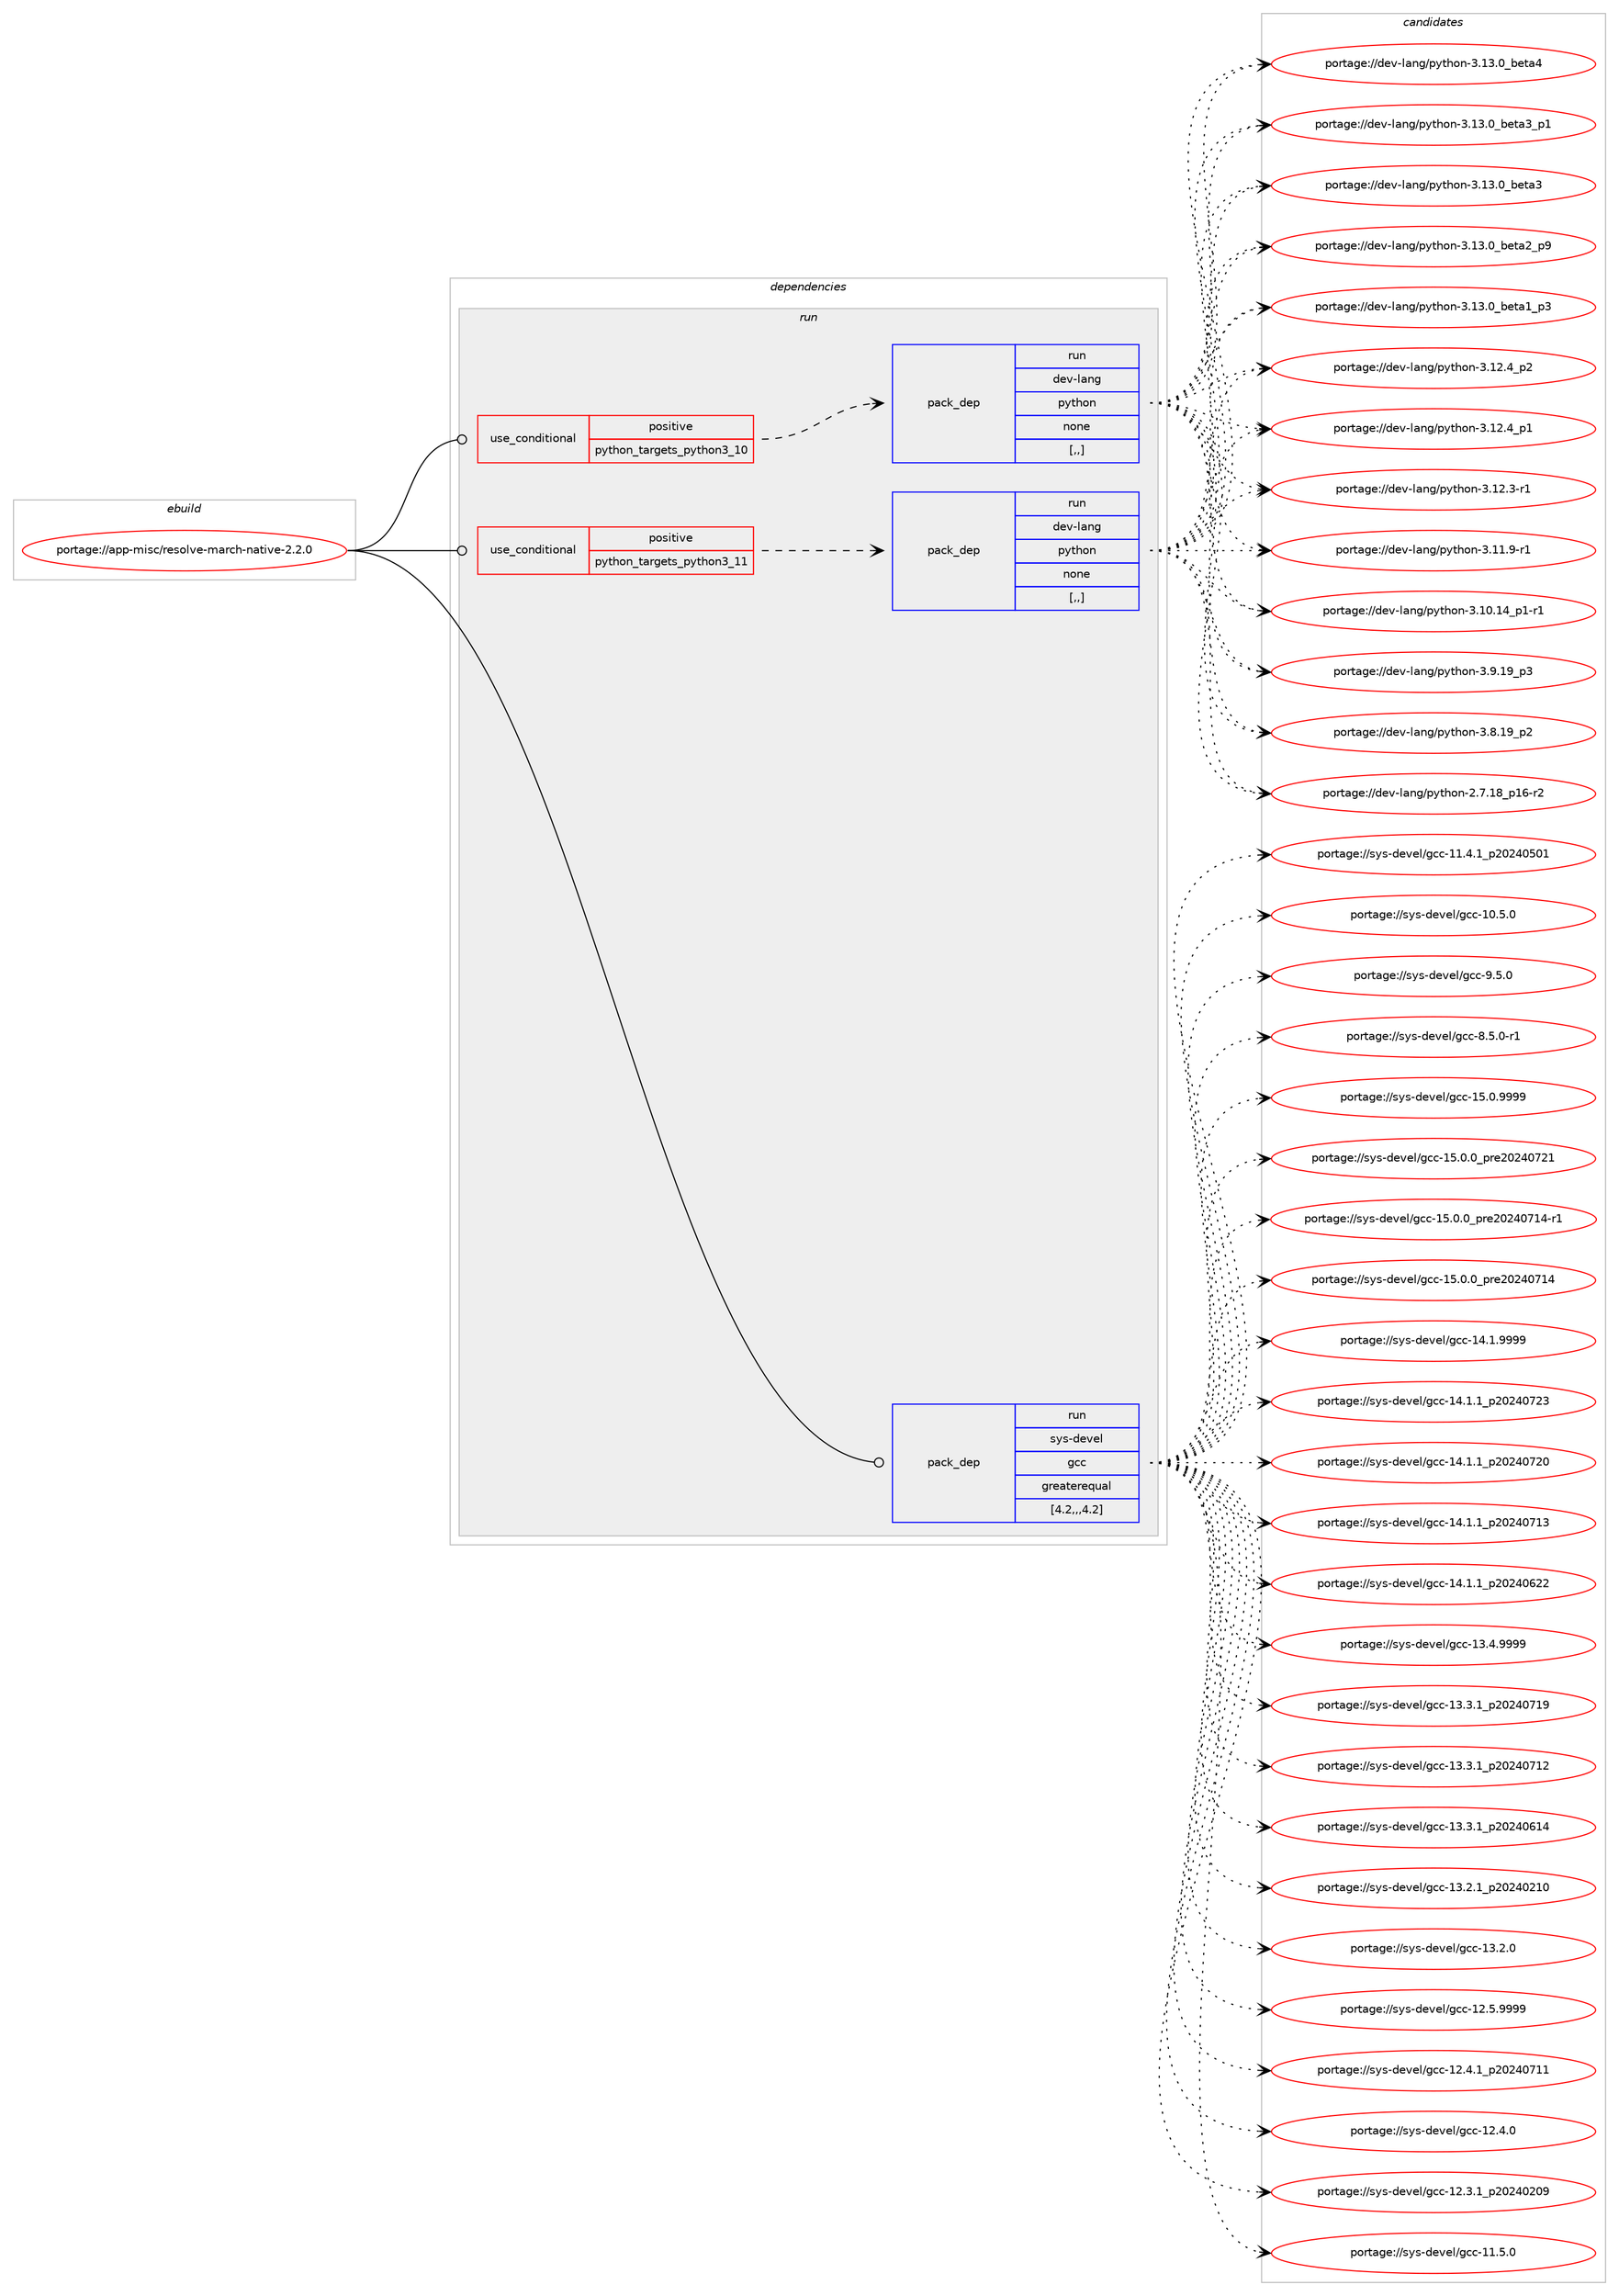 digraph prolog {

# *************
# Graph options
# *************

newrank=true;
concentrate=true;
compound=true;
graph [rankdir=LR,fontname=Helvetica,fontsize=10,ranksep=1.5];#, ranksep=2.5, nodesep=0.2];
edge  [arrowhead=vee];
node  [fontname=Helvetica,fontsize=10];

# **********
# The ebuild
# **********

subgraph cluster_leftcol {
color=gray;
label=<<i>ebuild</i>>;
id [label="portage://app-misc/resolve-march-native-2.2.0", color=red, width=4, href="../app-misc/resolve-march-native-2.2.0.svg"];
}

# ****************
# The dependencies
# ****************

subgraph cluster_midcol {
color=gray;
label=<<i>dependencies</i>>;
subgraph cluster_compile {
fillcolor="#eeeeee";
style=filled;
label=<<i>compile</i>>;
}
subgraph cluster_compileandrun {
fillcolor="#eeeeee";
style=filled;
label=<<i>compile and run</i>>;
}
subgraph cluster_run {
fillcolor="#eeeeee";
style=filled;
label=<<i>run</i>>;
subgraph cond12740 {
dependency43948 [label=<<TABLE BORDER="0" CELLBORDER="1" CELLSPACING="0" CELLPADDING="4"><TR><TD ROWSPAN="3" CELLPADDING="10">use_conditional</TD></TR><TR><TD>positive</TD></TR><TR><TD>python_targets_python3_10</TD></TR></TABLE>>, shape=none, color=red];
subgraph pack30804 {
dependency43949 [label=<<TABLE BORDER="0" CELLBORDER="1" CELLSPACING="0" CELLPADDING="4" WIDTH="220"><TR><TD ROWSPAN="6" CELLPADDING="30">pack_dep</TD></TR><TR><TD WIDTH="110">run</TD></TR><TR><TD>dev-lang</TD></TR><TR><TD>python</TD></TR><TR><TD>none</TD></TR><TR><TD>[,,]</TD></TR></TABLE>>, shape=none, color=blue];
}
dependency43948:e -> dependency43949:w [weight=20,style="dashed",arrowhead="vee"];
}
id:e -> dependency43948:w [weight=20,style="solid",arrowhead="odot"];
subgraph cond12741 {
dependency43950 [label=<<TABLE BORDER="0" CELLBORDER="1" CELLSPACING="0" CELLPADDING="4"><TR><TD ROWSPAN="3" CELLPADDING="10">use_conditional</TD></TR><TR><TD>positive</TD></TR><TR><TD>python_targets_python3_11</TD></TR></TABLE>>, shape=none, color=red];
subgraph pack30805 {
dependency43951 [label=<<TABLE BORDER="0" CELLBORDER="1" CELLSPACING="0" CELLPADDING="4" WIDTH="220"><TR><TD ROWSPAN="6" CELLPADDING="30">pack_dep</TD></TR><TR><TD WIDTH="110">run</TD></TR><TR><TD>dev-lang</TD></TR><TR><TD>python</TD></TR><TR><TD>none</TD></TR><TR><TD>[,,]</TD></TR></TABLE>>, shape=none, color=blue];
}
dependency43950:e -> dependency43951:w [weight=20,style="dashed",arrowhead="vee"];
}
id:e -> dependency43950:w [weight=20,style="solid",arrowhead="odot"];
subgraph pack30806 {
dependency43952 [label=<<TABLE BORDER="0" CELLBORDER="1" CELLSPACING="0" CELLPADDING="4" WIDTH="220"><TR><TD ROWSPAN="6" CELLPADDING="30">pack_dep</TD></TR><TR><TD WIDTH="110">run</TD></TR><TR><TD>sys-devel</TD></TR><TR><TD>gcc</TD></TR><TR><TD>greaterequal</TD></TR><TR><TD>[4.2,,,4.2]</TD></TR></TABLE>>, shape=none, color=blue];
}
id:e -> dependency43952:w [weight=20,style="solid",arrowhead="odot"];
}
}

# **************
# The candidates
# **************

subgraph cluster_choices {
rank=same;
color=gray;
label=<<i>candidates</i>>;

subgraph choice30804 {
color=black;
nodesep=1;
choice1001011184510897110103471121211161041111104551464951464895981011169752 [label="portage://dev-lang/python-3.13.0_beta4", color=red, width=4,href="../dev-lang/python-3.13.0_beta4.svg"];
choice10010111845108971101034711212111610411111045514649514648959810111697519511249 [label="portage://dev-lang/python-3.13.0_beta3_p1", color=red, width=4,href="../dev-lang/python-3.13.0_beta3_p1.svg"];
choice1001011184510897110103471121211161041111104551464951464895981011169751 [label="portage://dev-lang/python-3.13.0_beta3", color=red, width=4,href="../dev-lang/python-3.13.0_beta3.svg"];
choice10010111845108971101034711212111610411111045514649514648959810111697509511257 [label="portage://dev-lang/python-3.13.0_beta2_p9", color=red, width=4,href="../dev-lang/python-3.13.0_beta2_p9.svg"];
choice10010111845108971101034711212111610411111045514649514648959810111697499511251 [label="portage://dev-lang/python-3.13.0_beta1_p3", color=red, width=4,href="../dev-lang/python-3.13.0_beta1_p3.svg"];
choice100101118451089711010347112121116104111110455146495046529511250 [label="portage://dev-lang/python-3.12.4_p2", color=red, width=4,href="../dev-lang/python-3.12.4_p2.svg"];
choice100101118451089711010347112121116104111110455146495046529511249 [label="portage://dev-lang/python-3.12.4_p1", color=red, width=4,href="../dev-lang/python-3.12.4_p1.svg"];
choice100101118451089711010347112121116104111110455146495046514511449 [label="portage://dev-lang/python-3.12.3-r1", color=red, width=4,href="../dev-lang/python-3.12.3-r1.svg"];
choice100101118451089711010347112121116104111110455146494946574511449 [label="portage://dev-lang/python-3.11.9-r1", color=red, width=4,href="../dev-lang/python-3.11.9-r1.svg"];
choice100101118451089711010347112121116104111110455146494846495295112494511449 [label="portage://dev-lang/python-3.10.14_p1-r1", color=red, width=4,href="../dev-lang/python-3.10.14_p1-r1.svg"];
choice100101118451089711010347112121116104111110455146574649579511251 [label="portage://dev-lang/python-3.9.19_p3", color=red, width=4,href="../dev-lang/python-3.9.19_p3.svg"];
choice100101118451089711010347112121116104111110455146564649579511250 [label="portage://dev-lang/python-3.8.19_p2", color=red, width=4,href="../dev-lang/python-3.8.19_p2.svg"];
choice100101118451089711010347112121116104111110455046554649569511249544511450 [label="portage://dev-lang/python-2.7.18_p16-r2", color=red, width=4,href="../dev-lang/python-2.7.18_p16-r2.svg"];
dependency43949:e -> choice1001011184510897110103471121211161041111104551464951464895981011169752:w [style=dotted,weight="100"];
dependency43949:e -> choice10010111845108971101034711212111610411111045514649514648959810111697519511249:w [style=dotted,weight="100"];
dependency43949:e -> choice1001011184510897110103471121211161041111104551464951464895981011169751:w [style=dotted,weight="100"];
dependency43949:e -> choice10010111845108971101034711212111610411111045514649514648959810111697509511257:w [style=dotted,weight="100"];
dependency43949:e -> choice10010111845108971101034711212111610411111045514649514648959810111697499511251:w [style=dotted,weight="100"];
dependency43949:e -> choice100101118451089711010347112121116104111110455146495046529511250:w [style=dotted,weight="100"];
dependency43949:e -> choice100101118451089711010347112121116104111110455146495046529511249:w [style=dotted,weight="100"];
dependency43949:e -> choice100101118451089711010347112121116104111110455146495046514511449:w [style=dotted,weight="100"];
dependency43949:e -> choice100101118451089711010347112121116104111110455146494946574511449:w [style=dotted,weight="100"];
dependency43949:e -> choice100101118451089711010347112121116104111110455146494846495295112494511449:w [style=dotted,weight="100"];
dependency43949:e -> choice100101118451089711010347112121116104111110455146574649579511251:w [style=dotted,weight="100"];
dependency43949:e -> choice100101118451089711010347112121116104111110455146564649579511250:w [style=dotted,weight="100"];
dependency43949:e -> choice100101118451089711010347112121116104111110455046554649569511249544511450:w [style=dotted,weight="100"];
}
subgraph choice30805 {
color=black;
nodesep=1;
choice1001011184510897110103471121211161041111104551464951464895981011169752 [label="portage://dev-lang/python-3.13.0_beta4", color=red, width=4,href="../dev-lang/python-3.13.0_beta4.svg"];
choice10010111845108971101034711212111610411111045514649514648959810111697519511249 [label="portage://dev-lang/python-3.13.0_beta3_p1", color=red, width=4,href="../dev-lang/python-3.13.0_beta3_p1.svg"];
choice1001011184510897110103471121211161041111104551464951464895981011169751 [label="portage://dev-lang/python-3.13.0_beta3", color=red, width=4,href="../dev-lang/python-3.13.0_beta3.svg"];
choice10010111845108971101034711212111610411111045514649514648959810111697509511257 [label="portage://dev-lang/python-3.13.0_beta2_p9", color=red, width=4,href="../dev-lang/python-3.13.0_beta2_p9.svg"];
choice10010111845108971101034711212111610411111045514649514648959810111697499511251 [label="portage://dev-lang/python-3.13.0_beta1_p3", color=red, width=4,href="../dev-lang/python-3.13.0_beta1_p3.svg"];
choice100101118451089711010347112121116104111110455146495046529511250 [label="portage://dev-lang/python-3.12.4_p2", color=red, width=4,href="../dev-lang/python-3.12.4_p2.svg"];
choice100101118451089711010347112121116104111110455146495046529511249 [label="portage://dev-lang/python-3.12.4_p1", color=red, width=4,href="../dev-lang/python-3.12.4_p1.svg"];
choice100101118451089711010347112121116104111110455146495046514511449 [label="portage://dev-lang/python-3.12.3-r1", color=red, width=4,href="../dev-lang/python-3.12.3-r1.svg"];
choice100101118451089711010347112121116104111110455146494946574511449 [label="portage://dev-lang/python-3.11.9-r1", color=red, width=4,href="../dev-lang/python-3.11.9-r1.svg"];
choice100101118451089711010347112121116104111110455146494846495295112494511449 [label="portage://dev-lang/python-3.10.14_p1-r1", color=red, width=4,href="../dev-lang/python-3.10.14_p1-r1.svg"];
choice100101118451089711010347112121116104111110455146574649579511251 [label="portage://dev-lang/python-3.9.19_p3", color=red, width=4,href="../dev-lang/python-3.9.19_p3.svg"];
choice100101118451089711010347112121116104111110455146564649579511250 [label="portage://dev-lang/python-3.8.19_p2", color=red, width=4,href="../dev-lang/python-3.8.19_p2.svg"];
choice100101118451089711010347112121116104111110455046554649569511249544511450 [label="portage://dev-lang/python-2.7.18_p16-r2", color=red, width=4,href="../dev-lang/python-2.7.18_p16-r2.svg"];
dependency43951:e -> choice1001011184510897110103471121211161041111104551464951464895981011169752:w [style=dotted,weight="100"];
dependency43951:e -> choice10010111845108971101034711212111610411111045514649514648959810111697519511249:w [style=dotted,weight="100"];
dependency43951:e -> choice1001011184510897110103471121211161041111104551464951464895981011169751:w [style=dotted,weight="100"];
dependency43951:e -> choice10010111845108971101034711212111610411111045514649514648959810111697509511257:w [style=dotted,weight="100"];
dependency43951:e -> choice10010111845108971101034711212111610411111045514649514648959810111697499511251:w [style=dotted,weight="100"];
dependency43951:e -> choice100101118451089711010347112121116104111110455146495046529511250:w [style=dotted,weight="100"];
dependency43951:e -> choice100101118451089711010347112121116104111110455146495046529511249:w [style=dotted,weight="100"];
dependency43951:e -> choice100101118451089711010347112121116104111110455146495046514511449:w [style=dotted,weight="100"];
dependency43951:e -> choice100101118451089711010347112121116104111110455146494946574511449:w [style=dotted,weight="100"];
dependency43951:e -> choice100101118451089711010347112121116104111110455146494846495295112494511449:w [style=dotted,weight="100"];
dependency43951:e -> choice100101118451089711010347112121116104111110455146574649579511251:w [style=dotted,weight="100"];
dependency43951:e -> choice100101118451089711010347112121116104111110455146564649579511250:w [style=dotted,weight="100"];
dependency43951:e -> choice100101118451089711010347112121116104111110455046554649569511249544511450:w [style=dotted,weight="100"];
}
subgraph choice30806 {
color=black;
nodesep=1;
choice1151211154510010111810110847103999945495346484657575757 [label="portage://sys-devel/gcc-15.0.9999", color=red, width=4,href="../sys-devel/gcc-15.0.9999.svg"];
choice1151211154510010111810110847103999945495346484648951121141015048505248555049 [label="portage://sys-devel/gcc-15.0.0_pre20240721", color=red, width=4,href="../sys-devel/gcc-15.0.0_pre20240721.svg"];
choice11512111545100101118101108471039999454953464846489511211410150485052485549524511449 [label="portage://sys-devel/gcc-15.0.0_pre20240714-r1", color=red, width=4,href="../sys-devel/gcc-15.0.0_pre20240714-r1.svg"];
choice1151211154510010111810110847103999945495346484648951121141015048505248554952 [label="portage://sys-devel/gcc-15.0.0_pre20240714", color=red, width=4,href="../sys-devel/gcc-15.0.0_pre20240714.svg"];
choice1151211154510010111810110847103999945495246494657575757 [label="portage://sys-devel/gcc-14.1.9999", color=red, width=4,href="../sys-devel/gcc-14.1.9999.svg"];
choice1151211154510010111810110847103999945495246494649951125048505248555051 [label="portage://sys-devel/gcc-14.1.1_p20240723", color=red, width=4,href="../sys-devel/gcc-14.1.1_p20240723.svg"];
choice1151211154510010111810110847103999945495246494649951125048505248555048 [label="portage://sys-devel/gcc-14.1.1_p20240720", color=red, width=4,href="../sys-devel/gcc-14.1.1_p20240720.svg"];
choice1151211154510010111810110847103999945495246494649951125048505248554951 [label="portage://sys-devel/gcc-14.1.1_p20240713", color=red, width=4,href="../sys-devel/gcc-14.1.1_p20240713.svg"];
choice1151211154510010111810110847103999945495246494649951125048505248545050 [label="portage://sys-devel/gcc-14.1.1_p20240622", color=red, width=4,href="../sys-devel/gcc-14.1.1_p20240622.svg"];
choice1151211154510010111810110847103999945495146524657575757 [label="portage://sys-devel/gcc-13.4.9999", color=red, width=4,href="../sys-devel/gcc-13.4.9999.svg"];
choice1151211154510010111810110847103999945495146514649951125048505248554957 [label="portage://sys-devel/gcc-13.3.1_p20240719", color=red, width=4,href="../sys-devel/gcc-13.3.1_p20240719.svg"];
choice1151211154510010111810110847103999945495146514649951125048505248554950 [label="portage://sys-devel/gcc-13.3.1_p20240712", color=red, width=4,href="../sys-devel/gcc-13.3.1_p20240712.svg"];
choice1151211154510010111810110847103999945495146514649951125048505248544952 [label="portage://sys-devel/gcc-13.3.1_p20240614", color=red, width=4,href="../sys-devel/gcc-13.3.1_p20240614.svg"];
choice1151211154510010111810110847103999945495146504649951125048505248504948 [label="portage://sys-devel/gcc-13.2.1_p20240210", color=red, width=4,href="../sys-devel/gcc-13.2.1_p20240210.svg"];
choice1151211154510010111810110847103999945495146504648 [label="portage://sys-devel/gcc-13.2.0", color=red, width=4,href="../sys-devel/gcc-13.2.0.svg"];
choice1151211154510010111810110847103999945495046534657575757 [label="portage://sys-devel/gcc-12.5.9999", color=red, width=4,href="../sys-devel/gcc-12.5.9999.svg"];
choice1151211154510010111810110847103999945495046524649951125048505248554949 [label="portage://sys-devel/gcc-12.4.1_p20240711", color=red, width=4,href="../sys-devel/gcc-12.4.1_p20240711.svg"];
choice1151211154510010111810110847103999945495046524648 [label="portage://sys-devel/gcc-12.4.0", color=red, width=4,href="../sys-devel/gcc-12.4.0.svg"];
choice1151211154510010111810110847103999945495046514649951125048505248504857 [label="portage://sys-devel/gcc-12.3.1_p20240209", color=red, width=4,href="../sys-devel/gcc-12.3.1_p20240209.svg"];
choice1151211154510010111810110847103999945494946534648 [label="portage://sys-devel/gcc-11.5.0", color=red, width=4,href="../sys-devel/gcc-11.5.0.svg"];
choice1151211154510010111810110847103999945494946524649951125048505248534849 [label="portage://sys-devel/gcc-11.4.1_p20240501", color=red, width=4,href="../sys-devel/gcc-11.4.1_p20240501.svg"];
choice1151211154510010111810110847103999945494846534648 [label="portage://sys-devel/gcc-10.5.0", color=red, width=4,href="../sys-devel/gcc-10.5.0.svg"];
choice11512111545100101118101108471039999455746534648 [label="portage://sys-devel/gcc-9.5.0", color=red, width=4,href="../sys-devel/gcc-9.5.0.svg"];
choice115121115451001011181011084710399994556465346484511449 [label="portage://sys-devel/gcc-8.5.0-r1", color=red, width=4,href="../sys-devel/gcc-8.5.0-r1.svg"];
dependency43952:e -> choice1151211154510010111810110847103999945495346484657575757:w [style=dotted,weight="100"];
dependency43952:e -> choice1151211154510010111810110847103999945495346484648951121141015048505248555049:w [style=dotted,weight="100"];
dependency43952:e -> choice11512111545100101118101108471039999454953464846489511211410150485052485549524511449:w [style=dotted,weight="100"];
dependency43952:e -> choice1151211154510010111810110847103999945495346484648951121141015048505248554952:w [style=dotted,weight="100"];
dependency43952:e -> choice1151211154510010111810110847103999945495246494657575757:w [style=dotted,weight="100"];
dependency43952:e -> choice1151211154510010111810110847103999945495246494649951125048505248555051:w [style=dotted,weight="100"];
dependency43952:e -> choice1151211154510010111810110847103999945495246494649951125048505248555048:w [style=dotted,weight="100"];
dependency43952:e -> choice1151211154510010111810110847103999945495246494649951125048505248554951:w [style=dotted,weight="100"];
dependency43952:e -> choice1151211154510010111810110847103999945495246494649951125048505248545050:w [style=dotted,weight="100"];
dependency43952:e -> choice1151211154510010111810110847103999945495146524657575757:w [style=dotted,weight="100"];
dependency43952:e -> choice1151211154510010111810110847103999945495146514649951125048505248554957:w [style=dotted,weight="100"];
dependency43952:e -> choice1151211154510010111810110847103999945495146514649951125048505248554950:w [style=dotted,weight="100"];
dependency43952:e -> choice1151211154510010111810110847103999945495146514649951125048505248544952:w [style=dotted,weight="100"];
dependency43952:e -> choice1151211154510010111810110847103999945495146504649951125048505248504948:w [style=dotted,weight="100"];
dependency43952:e -> choice1151211154510010111810110847103999945495146504648:w [style=dotted,weight="100"];
dependency43952:e -> choice1151211154510010111810110847103999945495046534657575757:w [style=dotted,weight="100"];
dependency43952:e -> choice1151211154510010111810110847103999945495046524649951125048505248554949:w [style=dotted,weight="100"];
dependency43952:e -> choice1151211154510010111810110847103999945495046524648:w [style=dotted,weight="100"];
dependency43952:e -> choice1151211154510010111810110847103999945495046514649951125048505248504857:w [style=dotted,weight="100"];
dependency43952:e -> choice1151211154510010111810110847103999945494946534648:w [style=dotted,weight="100"];
dependency43952:e -> choice1151211154510010111810110847103999945494946524649951125048505248534849:w [style=dotted,weight="100"];
dependency43952:e -> choice1151211154510010111810110847103999945494846534648:w [style=dotted,weight="100"];
dependency43952:e -> choice11512111545100101118101108471039999455746534648:w [style=dotted,weight="100"];
dependency43952:e -> choice115121115451001011181011084710399994556465346484511449:w [style=dotted,weight="100"];
}
}

}
